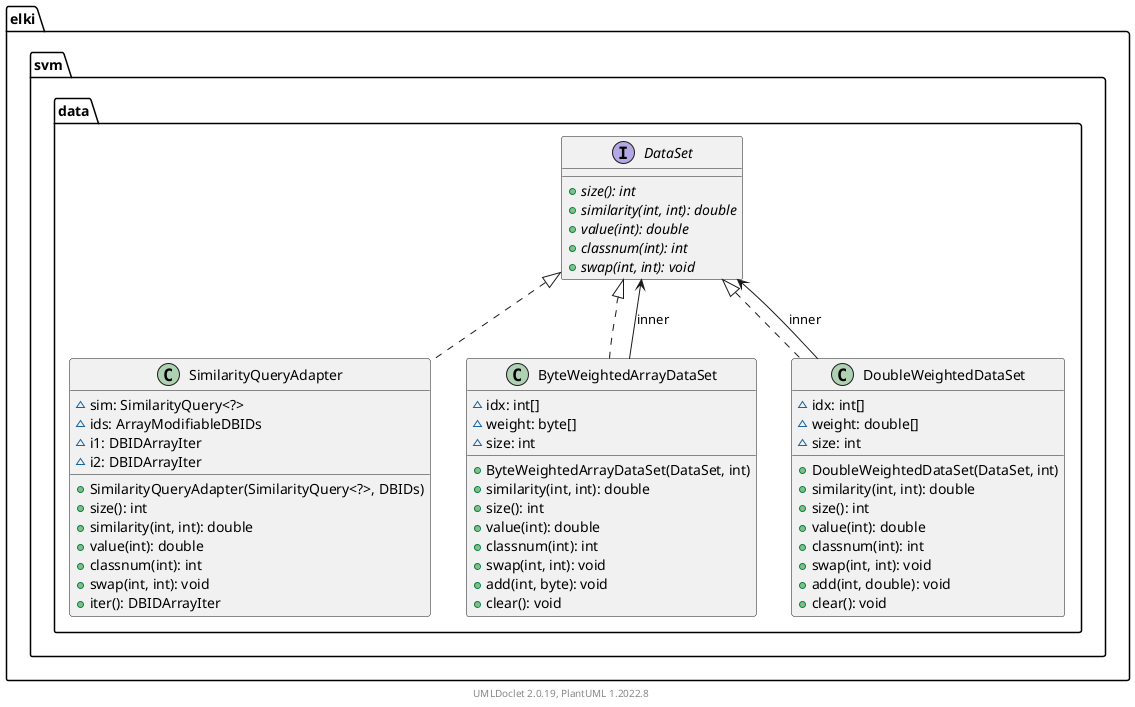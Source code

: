 @startuml
    remove .*\.(Instance|Par|Parameterizer|Factory)$
    namespace elki.svm.data {

        class SimilarityQueryAdapter [[SimilarityQueryAdapter.html]] {
            ~sim: SimilarityQuery<?>
            ~ids: ArrayModifiableDBIDs
            ~i1: DBIDArrayIter
            ~i2: DBIDArrayIter
            +SimilarityQueryAdapter(SimilarityQuery<?>, DBIDs)
            +size(): int
            +similarity(int, int): double
            +value(int): double
            +classnum(int): int
            +swap(int, int): void
            +iter(): DBIDArrayIter
        }

        interface DataSet [[DataSet.html]] {
            {abstract} +size(): int
            {abstract} +similarity(int, int): double
            {abstract} +value(int): double
            {abstract} +classnum(int): int
            {abstract} +swap(int, int): void
        }

        class ByteWeightedArrayDataSet [[ByteWeightedArrayDataSet.html]] {
            ~idx: int[]
            ~weight: byte[]
            ~size: int
            +ByteWeightedArrayDataSet(DataSet, int)
            +similarity(int, int): double
            +size(): int
            +value(int): double
            +classnum(int): int
            +swap(int, int): void
            +add(int, byte): void
            +clear(): void
        }

        class DoubleWeightedDataSet [[DoubleWeightedDataSet.html]] {
            ~idx: int[]
            ~weight: double[]
            ~size: int
            +DoubleWeightedDataSet(DataSet, int)
            +similarity(int, int): double
            +size(): int
            +value(int): double
            +classnum(int): int
            +swap(int, int): void
            +add(int, double): void
            +clear(): void
        }

        DataSet <|.. SimilarityQueryAdapter
        DataSet <|.. ByteWeightedArrayDataSet
        ByteWeightedArrayDataSet --> DataSet: inner
        DataSet <|.. DoubleWeightedDataSet
        DoubleWeightedDataSet --> DataSet: inner
    }

    center footer UMLDoclet 2.0.19, PlantUML 1.2022.8
@enduml
